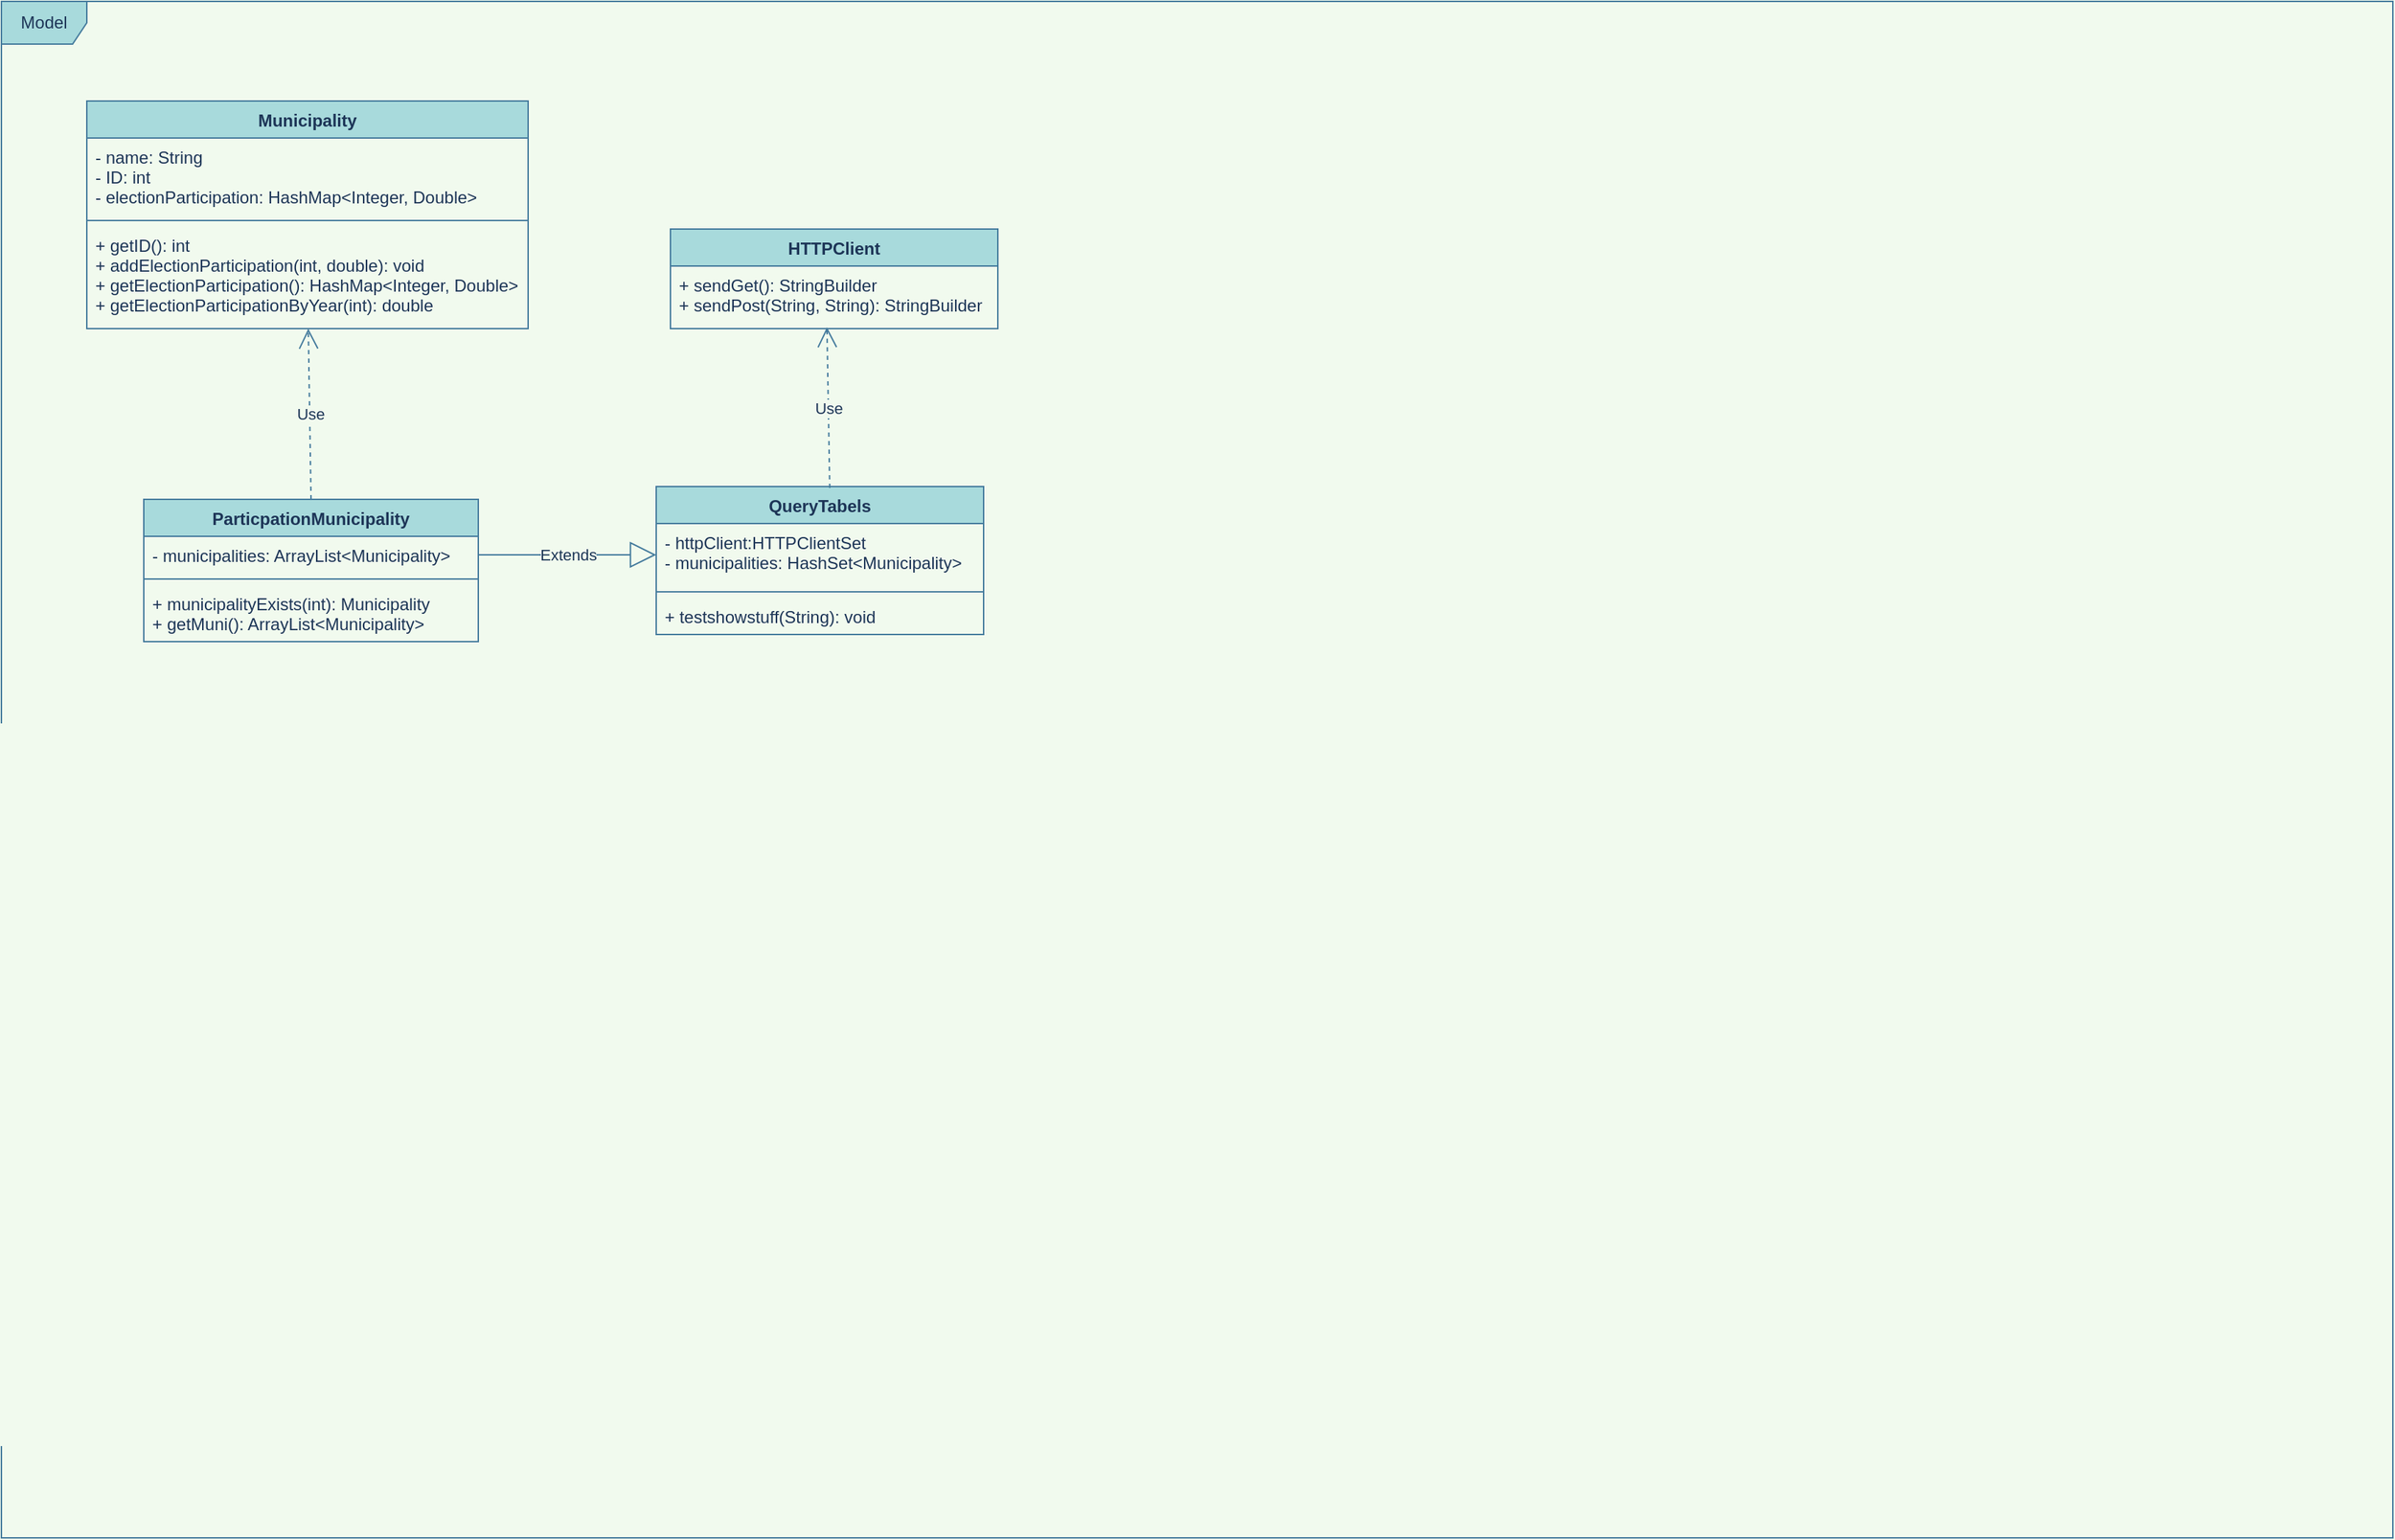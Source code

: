 <mxfile version="15.5.4" type="embed" pages="2"><diagram name="UML" id="c4acf3e9-155e-7222-9cf6-157b1a14988f"><mxGraphModel dx="1423" dy="774" grid="1" gridSize="10" guides="1" tooltips="1" connect="1" arrows="1" fold="1" page="1" pageScale="1" pageWidth="850" pageHeight="1100" background="#F1FAEE" math="0" shadow="0"><root><mxCell id="0"/><mxCell id="1" parent="0"/><mxCell id="LL6WG3zJazqylDvjvsI3-2" value="Model" style="shape=umlFrame;whiteSpace=wrap;html=1;strokeColor=#457B9D;fontColor=#1D3557;fillColor=#A8DADC;" parent="1" vertex="1"><mxGeometry x="10" y="10" width="1680" height="1080" as="geometry"/></mxCell><mxCell id="uTbUy44ZjTVFhdo3Ikel-1" value="Municipality" style="swimlane;fontStyle=1;align=center;verticalAlign=top;childLayout=stackLayout;horizontal=1;startSize=26;horizontalStack=0;resizeParent=1;resizeParentMax=0;resizeLast=0;collapsible=1;marginBottom=0;fillColor=#A8DADC;strokeColor=#457B9D;fontColor=#1D3557;" parent="1" vertex="1"><mxGeometry x="70" y="80" width="310" height="160" as="geometry"/></mxCell><mxCell id="uTbUy44ZjTVFhdo3Ikel-2" value="- name: String&#10;- ID: int&#10;- electionParticipation: HashMap&lt;Integer, Double&gt;&#10;" style="text;strokeColor=none;fillColor=none;align=left;verticalAlign=top;spacingLeft=4;spacingRight=4;overflow=hidden;rotatable=0;points=[[0,0.5],[1,0.5]];portConstraint=eastwest;fontColor=#1D3557;" parent="uTbUy44ZjTVFhdo3Ikel-1" vertex="1"><mxGeometry y="26" width="310" height="54" as="geometry"/></mxCell><mxCell id="uTbUy44ZjTVFhdo3Ikel-3" value="" style="line;strokeWidth=1;fillColor=none;align=left;verticalAlign=middle;spacingTop=-1;spacingLeft=3;spacingRight=3;rotatable=0;labelPosition=right;points=[];portConstraint=eastwest;strokeColor=#457B9D;fontColor=#1D3557;labelBackgroundColor=#F1FAEE;" parent="uTbUy44ZjTVFhdo3Ikel-1" vertex="1"><mxGeometry y="80" width="310" height="8" as="geometry"/></mxCell><mxCell id="uTbUy44ZjTVFhdo3Ikel-4" value="+ getID(): int&#10;+ addElectionParticipation(int, double): void&#10;+ getElectionParticipation(): HashMap&lt;Integer, Double&gt;&#10;+ getElectionParticipationByYear(int): double" style="text;strokeColor=none;fillColor=none;align=left;verticalAlign=top;spacingLeft=4;spacingRight=4;overflow=hidden;rotatable=0;points=[[0,0.5],[1,0.5]];portConstraint=eastwest;fontColor=#1D3557;" parent="uTbUy44ZjTVFhdo3Ikel-1" vertex="1"><mxGeometry y="88" width="310" height="72" as="geometry"/></mxCell><mxCell id="uTbUy44ZjTVFhdo3Ikel-22" value="HTTPClient" style="swimlane;fontStyle=1;align=center;verticalAlign=top;childLayout=stackLayout;horizontal=1;startSize=26;horizontalStack=0;resizeParent=1;resizeParentMax=0;resizeLast=0;collapsible=1;marginBottom=0;strokeColor=#457B9D;fontColor=#1D3557;fillColor=#A8DADC;" parent="1" vertex="1"><mxGeometry x="480" y="170" width="230" height="70" as="geometry"/></mxCell><mxCell id="uTbUy44ZjTVFhdo3Ikel-25" value="+ sendGet(): StringBuilder&#10;+ sendPost(String, String): StringBuilder&#10;" style="text;strokeColor=none;fillColor=none;align=left;verticalAlign=top;spacingLeft=4;spacingRight=4;overflow=hidden;rotatable=0;points=[[0,0.5],[1,0.5]];portConstraint=eastwest;fontColor=#1D3557;" parent="uTbUy44ZjTVFhdo3Ikel-22" vertex="1"><mxGeometry y="26" width="230" height="44" as="geometry"/></mxCell><mxCell id="uTbUy44ZjTVFhdo3Ikel-26" value="QueryTabels" style="swimlane;fontStyle=1;align=center;verticalAlign=top;childLayout=stackLayout;horizontal=1;startSize=26;horizontalStack=0;resizeParent=1;resizeParentMax=0;resizeLast=0;collapsible=1;marginBottom=0;strokeColor=#457B9D;fontColor=#1D3557;fillColor=#A8DADC;" parent="1" vertex="1"><mxGeometry x="470" y="351" width="230" height="104" as="geometry"/></mxCell><mxCell id="uTbUy44ZjTVFhdo3Ikel-27" value="- httpClient:HTTPClientSet&#10;- municipalities: HashSet&lt;Municipality&gt;&#10;" style="text;strokeColor=none;fillColor=none;align=left;verticalAlign=top;spacingLeft=4;spacingRight=4;overflow=hidden;rotatable=0;points=[[0,0.5],[1,0.5]];portConstraint=eastwest;fontColor=#1D3557;" parent="uTbUy44ZjTVFhdo3Ikel-26" vertex="1"><mxGeometry y="26" width="230" height="44" as="geometry"/></mxCell><mxCell id="uTbUy44ZjTVFhdo3Ikel-28" value="" style="line;strokeWidth=1;fillColor=none;align=left;verticalAlign=middle;spacingTop=-1;spacingLeft=3;spacingRight=3;rotatable=0;labelPosition=right;points=[];portConstraint=eastwest;strokeColor=#457B9D;fontColor=#1D3557;labelBackgroundColor=#F1FAEE;" parent="uTbUy44ZjTVFhdo3Ikel-26" vertex="1"><mxGeometry y="70" width="230" height="8" as="geometry"/></mxCell><mxCell id="uTbUy44ZjTVFhdo3Ikel-29" value="+ testshowstuff(String): void" style="text;strokeColor=none;fillColor=none;align=left;verticalAlign=top;spacingLeft=4;spacingRight=4;overflow=hidden;rotatable=0;points=[[0,0.5],[1,0.5]];portConstraint=eastwest;fontColor=#1D3557;" parent="uTbUy44ZjTVFhdo3Ikel-26" vertex="1"><mxGeometry y="78" width="230" height="26" as="geometry"/></mxCell><mxCell id="3" value="Extends" style="endArrow=block;endSize=16;endFill=0;html=1;rounded=0;strokeColor=#457B9D;fontColor=#1D3557;entryX=0;entryY=0.5;entryDx=0;entryDy=0;exitX=1;exitY=0.5;exitDx=0;exitDy=0;labelBackgroundColor=#F1FAEE;" edge="1" parent="1" source="5" target="uTbUy44ZjTVFhdo3Ikel-27"><mxGeometry width="160" relative="1" as="geometry"><mxPoint x="480" y="550" as="sourcePoint"/><mxPoint x="640" y="550" as="targetPoint"/></mxGeometry></mxCell><mxCell id="4" value="ParticpationMunicipality" style="swimlane;fontStyle=1;align=center;verticalAlign=top;childLayout=stackLayout;horizontal=1;startSize=26;horizontalStack=0;resizeParent=1;resizeParentMax=0;resizeLast=0;collapsible=1;marginBottom=0;fillColor=#A8DADC;strokeColor=#457B9D;fontColor=#1D3557;" vertex="1" parent="1"><mxGeometry x="110" y="360" width="235" height="100" as="geometry"/></mxCell><mxCell id="5" value="- municipalities: ArrayList&lt;Municipality&gt;" style="text;strokeColor=none;fillColor=none;align=left;verticalAlign=top;spacingLeft=4;spacingRight=4;overflow=hidden;rotatable=0;points=[[0,0.5],[1,0.5]];portConstraint=eastwest;fontColor=#1D3557;" vertex="1" parent="4"><mxGeometry y="26" width="235" height="26" as="geometry"/></mxCell><mxCell id="6" value="" style="line;strokeWidth=1;fillColor=none;align=left;verticalAlign=middle;spacingTop=-1;spacingLeft=3;spacingRight=3;rotatable=0;labelPosition=right;points=[];portConstraint=eastwest;strokeColor=#457B9D;fontColor=#1D3557;labelBackgroundColor=#F1FAEE;" vertex="1" parent="4"><mxGeometry y="52" width="235" height="8" as="geometry"/></mxCell><mxCell id="7" value="+ municipalityExists(int): Municipality&#10;+ getMuni(): ArrayList&lt;Municipality&gt;" style="text;strokeColor=none;fillColor=none;align=left;verticalAlign=top;spacingLeft=4;spacingRight=4;overflow=hidden;rotatable=0;points=[[0,0.5],[1,0.5]];portConstraint=eastwest;fontColor=#1D3557;" vertex="1" parent="4"><mxGeometry y="60" width="235" height="40" as="geometry"/></mxCell><mxCell id="8" value="Use" style="endArrow=open;endSize=12;dashed=1;html=1;rounded=1;sketch=0;fontColor=#1D3557;strokeColor=#457B9D;fillColor=#A8DADC;curved=0;exitX=0.5;exitY=0;exitDx=0;exitDy=0;labelBackgroundColor=#F1FAEE;" edge="1" parent="1" source="4" target="uTbUy44ZjTVFhdo3Ikel-4"><mxGeometry width="160" relative="1" as="geometry"><mxPoint x="500" y="390" as="sourcePoint"/><mxPoint x="660" y="390" as="targetPoint"/></mxGeometry></mxCell><mxCell id="9" value="Use" style="endArrow=open;endSize=12;dashed=1;html=1;rounded=1;sketch=0;fontColor=#1D3557;strokeColor=#457B9D;fillColor=#A8DADC;curved=0;entryX=0.478;entryY=0.977;entryDx=0;entryDy=0;entryPerimeter=0;exitX=0.53;exitY=0.01;exitDx=0;exitDy=0;exitPerimeter=0;labelBackgroundColor=#F1FAEE;" edge="1" parent="1" source="uTbUy44ZjTVFhdo3Ikel-26" target="uTbUy44ZjTVFhdo3Ikel-25"><mxGeometry width="160" relative="1" as="geometry"><mxPoint x="500" y="390" as="sourcePoint"/><mxPoint x="660" y="390" as="targetPoint"/></mxGeometry></mxCell></root></mxGraphModel></diagram><diagram id="64viDTuuVe07qqMQ3jQS" name="Model-ViewController"><mxGraphModel dx="1422" dy="790" grid="1" gridSize="10" guides="1" tooltips="1" connect="1" arrows="1" fold="1" page="1" pageScale="1" pageWidth="850" pageHeight="1100" math="0" shadow="0"><root><mxCell id="0"/><mxCell id="1" parent="0"/><mxCell id="vG7e0uvmuCL2b80HBoI5-1" value="&lt;div&gt;Model&lt;/div&gt;" style="ellipse;whiteSpace=wrap;html=1;strokeColor=#006658;fontColor=#5C5C5C;fillColor=#21C0A5;" parent="1" vertex="1"><mxGeometry x="40" y="40" width="140" height="70" as="geometry"/></mxCell><mxCell id="vG7e0uvmuCL2b80HBoI5-2" value="ViewController" style="ellipse;whiteSpace=wrap;html=1;strokeColor=#006658;fontColor=#5C5C5C;fillColor=#21C0A5;" parent="1" vertex="1"><mxGeometry x="240" y="40" width="140" height="70" as="geometry"/></mxCell><mxCell id="vG7e0uvmuCL2b80HBoI5-3" value="" style="endArrow=open;endFill=1;endSize=12;html=1;rounded=0;strokeColor=#006658;fontColor=#5C5C5C;fillColor=#21C0A5;exitX=1;exitY=0;exitDx=0;exitDy=0;entryX=0;entryY=0;entryDx=0;entryDy=0;" parent="1" source="vG7e0uvmuCL2b80HBoI5-1" target="vG7e0uvmuCL2b80HBoI5-2" edge="1"><mxGeometry width="160" relative="1" as="geometry"><mxPoint x="120" y="80" as="sourcePoint"/><mxPoint x="280" y="80" as="targetPoint"/></mxGeometry></mxCell><mxCell id="705-Hi0TVfFXUjYXrDiP-1" value="" style="endArrow=open;endFill=1;endSize=12;html=1;rounded=0;strokeColor=#006658;fontColor=#5C5C5C;fillColor=#21C0A5;exitX=0;exitY=1;exitDx=0;exitDy=0;entryX=1;entryY=1;entryDx=0;entryDy=0;strokeWidth=1;" parent="1" source="vG7e0uvmuCL2b80HBoI5-2" target="vG7e0uvmuCL2b80HBoI5-1" edge="1"><mxGeometry width="160" relative="1" as="geometry"><mxPoint x="189.997" y="180.001" as="sourcePoint"/><mxPoint x="291.003" y="180.001" as="targetPoint"/></mxGeometry></mxCell></root></mxGraphModel></diagram></mxfile>